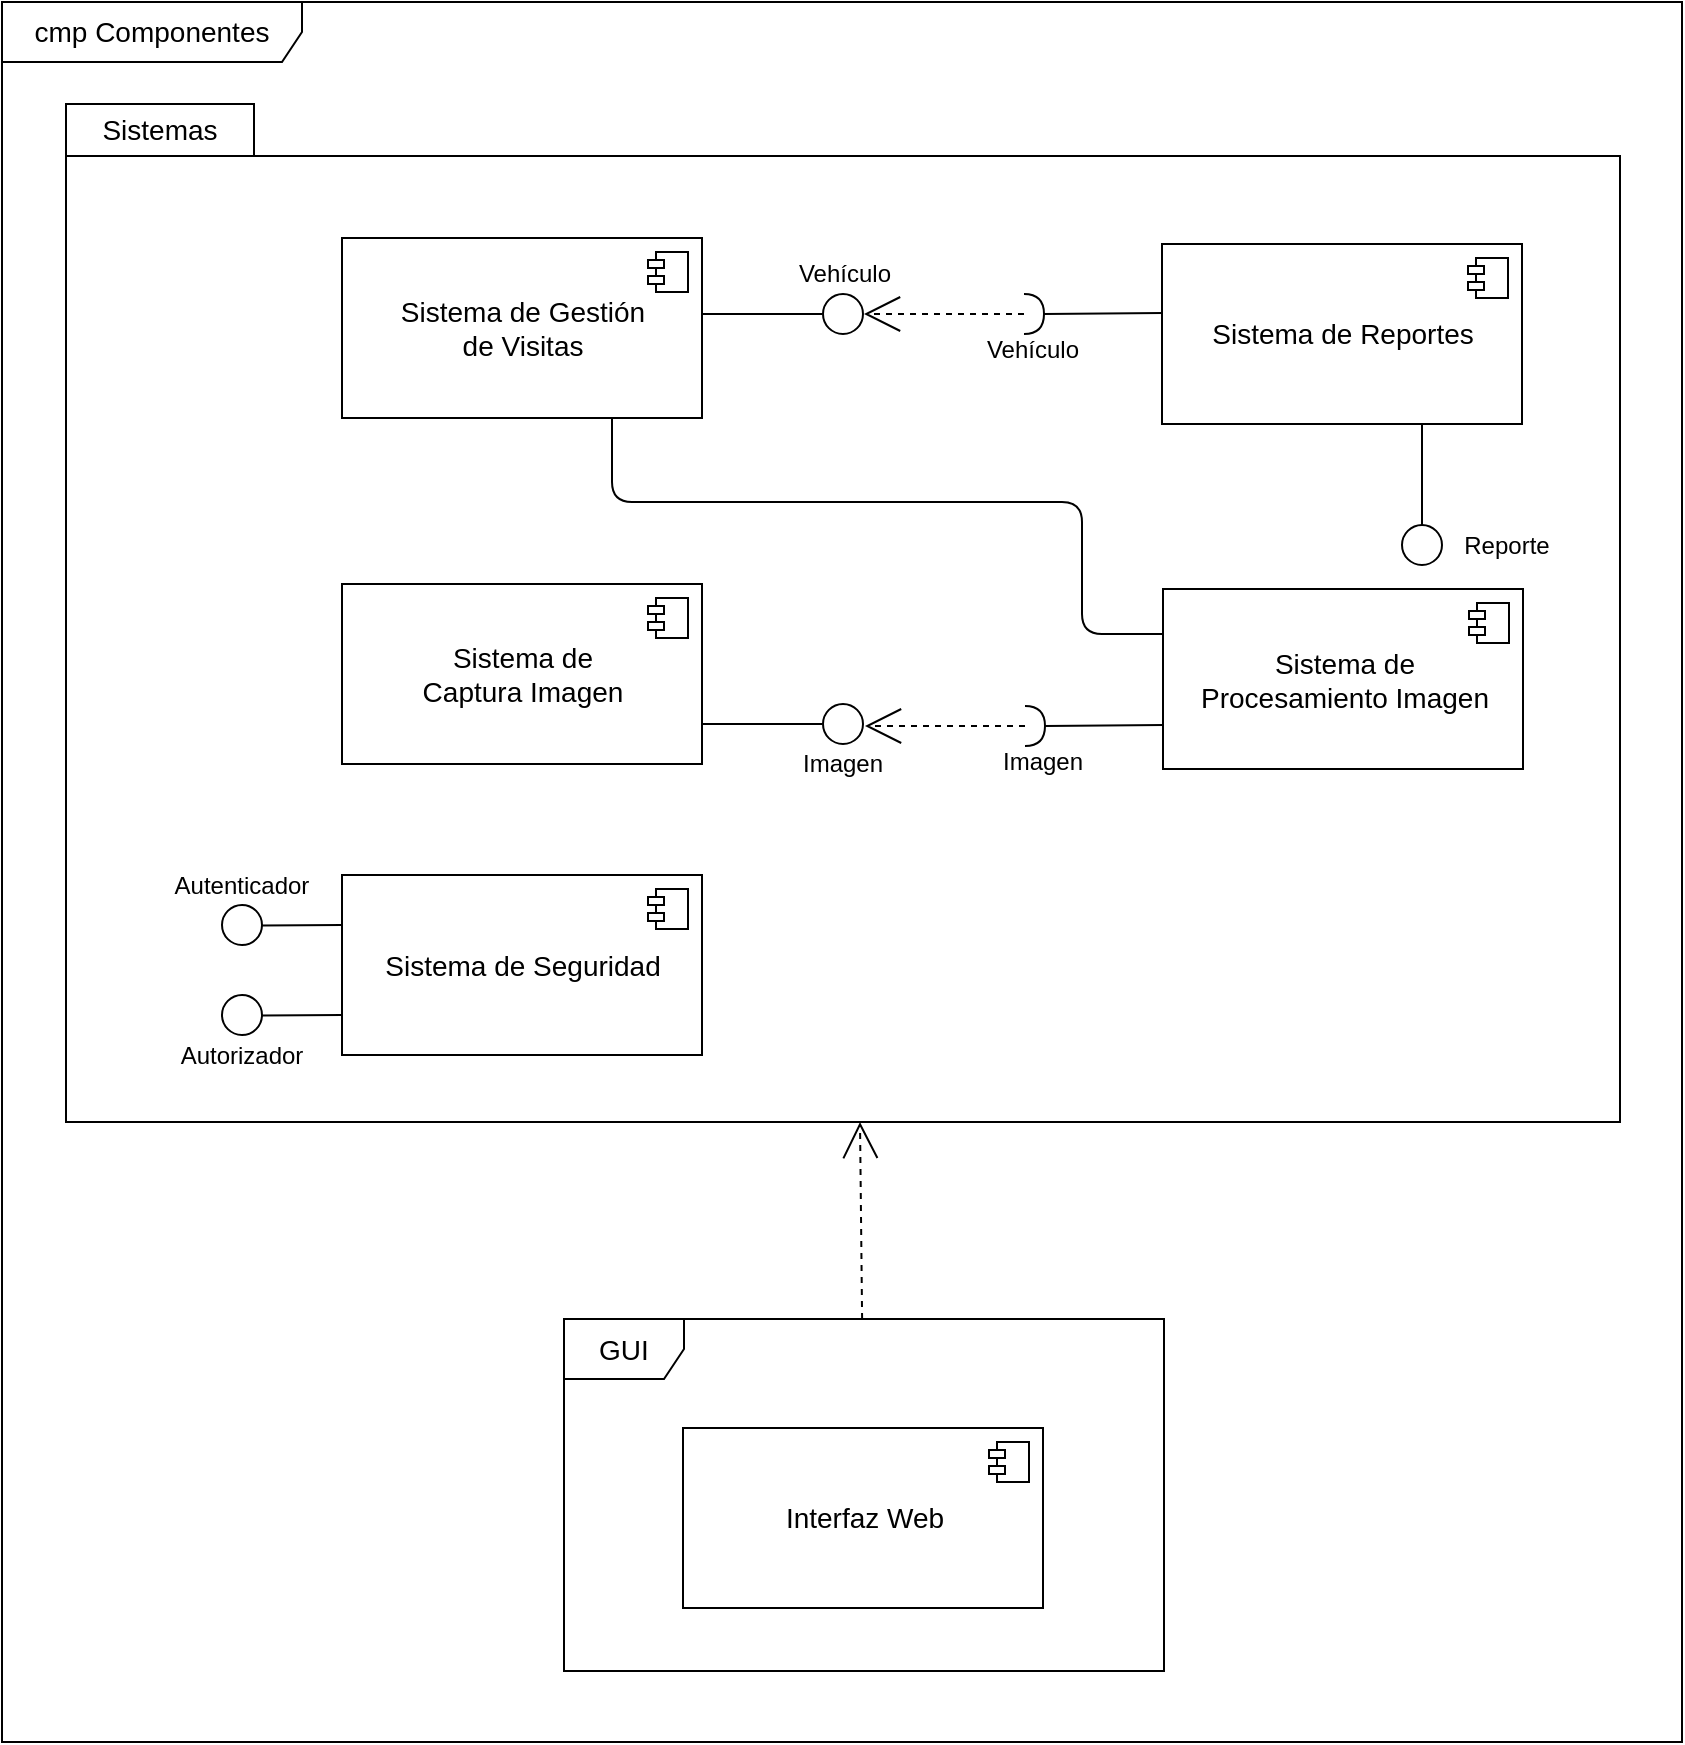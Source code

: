 <mxfile version="10.6.7" type="device"><diagram name="Page-1" id="5f0bae14-7c28-e335-631c-24af17079c00"><mxGraphModel dx="1400" dy="672" grid="1" gridSize="10" guides="1" tooltips="1" connect="1" arrows="1" fold="1" page="1" pageScale="1" pageWidth="1100" pageHeight="850" background="#ffffff" math="0" shadow="0"><root><mxCell id="0"/><mxCell id="1" parent="0"/><mxCell id="LnMjHEBjEQ8KDQxfxa-6-26" value="&lt;font style=&quot;font-size: 14px&quot;&gt;cmp Componentes&lt;/font&gt;" style="shape=umlFrame;whiteSpace=wrap;html=1;width=150;height=30;" parent="1" vertex="1"><mxGeometry x="90" y="130" width="840" height="870" as="geometry"/></mxCell><mxCell id="LnMjHEBjEQ8KDQxfxa-6-64" value="" style="shape=folder;fontStyle=1;spacingTop=10;tabWidth=94;tabHeight=26;tabPosition=left;html=1;" parent="1" vertex="1"><mxGeometry x="122" y="181" width="777" height="509" as="geometry"/></mxCell><mxCell id="8Zv1CBoqzu5yNa0CVfL8-7" value="&lt;font style=&quot;font-size: 14px&quot;&gt;Interfaz Web&lt;/font&gt;&lt;br&gt;" style="html=1;" parent="1" vertex="1"><mxGeometry x="430.5" y="843" width="180" height="90" as="geometry"/></mxCell><mxCell id="8Zv1CBoqzu5yNa0CVfL8-8" value="" style="shape=component;jettyWidth=8;jettyHeight=4;" parent="8Zv1CBoqzu5yNa0CVfL8-7" vertex="1"><mxGeometry x="1" width="20" height="20" relative="1" as="geometry"><mxPoint x="-27" y="7" as="offset"/></mxGeometry></mxCell><mxCell id="8Zv1CBoqzu5yNa0CVfL8-10" value="&lt;font style=&quot;font-size: 14px&quot;&gt;&lt;font&gt;Sistema de Gestión&lt;br&gt;&lt;/font&gt;de Visitas&lt;/font&gt;&lt;br&gt;" style="html=1;" parent="1" vertex="1"><mxGeometry x="260" y="248" width="180" height="90" as="geometry"/></mxCell><mxCell id="8Zv1CBoqzu5yNa0CVfL8-11" value="" style="shape=component;jettyWidth=8;jettyHeight=4;" parent="8Zv1CBoqzu5yNa0CVfL8-10" vertex="1"><mxGeometry x="1" width="20" height="20" relative="1" as="geometry"><mxPoint x="-27" y="7" as="offset"/></mxGeometry></mxCell><mxCell id="8Zv1CBoqzu5yNa0CVfL8-12" value="&lt;font style=&quot;font-size: 14px&quot;&gt;&lt;font&gt;Sistema de Reportes&lt;/font&gt;&lt;/font&gt;&lt;br&gt;" style="html=1;" parent="1" vertex="1"><mxGeometry x="670" y="251" width="180" height="90" as="geometry"/></mxCell><mxCell id="8Zv1CBoqzu5yNa0CVfL8-13" value="" style="shape=component;jettyWidth=8;jettyHeight=4;" parent="8Zv1CBoqzu5yNa0CVfL8-12" vertex="1"><mxGeometry x="1" width="20" height="20" relative="1" as="geometry"><mxPoint x="-27" y="7" as="offset"/></mxGeometry></mxCell><mxCell id="8Zv1CBoqzu5yNa0CVfL8-14" value="&lt;span style=&quot;font-size: 14px&quot;&gt;Sistema de&lt;br&gt;Procesamiento Imagen&lt;/span&gt;&lt;br&gt;" style="html=1;" parent="1" vertex="1"><mxGeometry x="670.5" y="423.5" width="180" height="90" as="geometry"/></mxCell><mxCell id="8Zv1CBoqzu5yNa0CVfL8-15" value="" style="shape=component;jettyWidth=8;jettyHeight=4;" parent="8Zv1CBoqzu5yNa0CVfL8-14" vertex="1"><mxGeometry x="1" width="20" height="20" relative="1" as="geometry"><mxPoint x="-27" y="7" as="offset"/></mxGeometry></mxCell><mxCell id="8Zv1CBoqzu5yNa0CVfL8-17" value="&lt;font style=&quot;font-size: 14px&quot;&gt;&lt;font&gt;Sistema de Seguridad&lt;/font&gt;&lt;/font&gt;&lt;br&gt;" style="html=1;" parent="1" vertex="1"><mxGeometry x="260" y="566.5" width="180" height="90" as="geometry"/></mxCell><mxCell id="8Zv1CBoqzu5yNa0CVfL8-18" value="" style="shape=component;jettyWidth=8;jettyHeight=4;" parent="8Zv1CBoqzu5yNa0CVfL8-17" vertex="1"><mxGeometry x="1" width="20" height="20" relative="1" as="geometry"><mxPoint x="-27" y="7" as="offset"/></mxGeometry></mxCell><mxCell id="8Zv1CBoqzu5yNa0CVfL8-29" value="" style="group" parent="1" vertex="1" connectable="0"><mxGeometry x="200" y="581.5" width="60" height="20" as="geometry"/></mxCell><mxCell id="8Zv1CBoqzu5yNa0CVfL8-20" value="" style="ellipse;whiteSpace=wrap;html=1;rounded=0;shadow=0;comic=0;labelBackgroundColor=none;strokeColor=#000000;strokeWidth=1;fillColor=#ffffff;fontFamily=Verdana;fontSize=12;fontColor=#000000;align=center;" parent="8Zv1CBoqzu5yNa0CVfL8-29" vertex="1"><mxGeometry width="20" height="20" as="geometry"/></mxCell><mxCell id="8Zv1CBoqzu5yNa0CVfL8-27" value="" style="endArrow=none;html=1;strokeWidth=1;exitX=1;exitY=0.5;exitDx=0;exitDy=0;" parent="8Zv1CBoqzu5yNa0CVfL8-29" edge="1"><mxGeometry width="50" height="50" relative="1" as="geometry"><mxPoint x="19.966" y="10.31" as="sourcePoint"/><mxPoint x="60" y="10" as="targetPoint"/></mxGeometry></mxCell><mxCell id="8Zv1CBoqzu5yNa0CVfL8-30" value="" style="group" parent="1" vertex="1" connectable="0"><mxGeometry x="200" y="626.5" width="60" height="20" as="geometry"/></mxCell><mxCell id="8Zv1CBoqzu5yNa0CVfL8-31" value="" style="ellipse;whiteSpace=wrap;html=1;rounded=0;shadow=0;comic=0;labelBackgroundColor=none;strokeColor=#000000;strokeWidth=1;fillColor=#ffffff;fontFamily=Verdana;fontSize=12;fontColor=#000000;align=center;" parent="8Zv1CBoqzu5yNa0CVfL8-30" vertex="1"><mxGeometry width="20" height="20" as="geometry"/></mxCell><mxCell id="8Zv1CBoqzu5yNa0CVfL8-32" value="" style="endArrow=none;html=1;strokeWidth=1;exitX=1;exitY=0.5;exitDx=0;exitDy=0;" parent="8Zv1CBoqzu5yNa0CVfL8-30" edge="1"><mxGeometry width="50" height="50" relative="1" as="geometry"><mxPoint x="19.966" y="10.31" as="sourcePoint"/><mxPoint x="60" y="10" as="targetPoint"/></mxGeometry></mxCell><mxCell id="8Zv1CBoqzu5yNa0CVfL8-34" value="Autenticador" style="text;html=1;strokeColor=none;fillColor=none;align=center;verticalAlign=middle;whiteSpace=wrap;rounded=0;" parent="1" vertex="1"><mxGeometry x="175" y="561.5" width="70" height="20" as="geometry"/></mxCell><mxCell id="8Zv1CBoqzu5yNa0CVfL8-35" value="Autorizador" style="text;html=1;strokeColor=none;fillColor=none;align=center;verticalAlign=middle;whiteSpace=wrap;rounded=0;" parent="1" vertex="1"><mxGeometry x="175" y="646.5" width="70" height="20" as="geometry"/></mxCell><mxCell id="8Zv1CBoqzu5yNa0CVfL8-46" style="edgeStyle=none;rounded=0;html=1;dashed=1;labelBackgroundColor=none;startArrow=none;startFill=0;startSize=8;endArrow=open;endFill=0;endSize=16;fontFamily=Verdana;fontSize=12;" parent="1" source="LnMjHEBjEQ8KDQxfxa-6-66" edge="1"><mxGeometry relative="1" as="geometry"><mxPoint x="518.571" y="870.857" as="sourcePoint"/><mxPoint x="519" y="690" as="targetPoint"/></mxGeometry></mxCell><mxCell id="8Zv1CBoqzu5yNa0CVfL8-47" value="" style="group" parent="1" vertex="1" connectable="0"><mxGeometry x="369" y="374" width="20" height="55" as="geometry"/></mxCell><mxCell id="8Zv1CBoqzu5yNa0CVfL8-48" value="" style="ellipse;whiteSpace=wrap;html=1;rounded=0;shadow=0;comic=0;labelBackgroundColor=none;strokeColor=#000000;strokeWidth=1;fillColor=#ffffff;fontFamily=Verdana;fontSize=12;fontColor=#000000;align=center;direction=south;" parent="1" vertex="1"><mxGeometry x="500.5" y="276" width="20" height="20" as="geometry"/></mxCell><mxCell id="8Zv1CBoqzu5yNa0CVfL8-49" style="edgeStyle=elbowEdgeStyle;rounded=0;html=1;labelBackgroundColor=none;startArrow=none;startFill=0;startSize=8;endArrow=none;endFill=0;endSize=16;fontFamily=Verdana;fontSize=12;exitX=0.5;exitY=0;exitDx=0;exitDy=0;" parent="1" edge="1"><mxGeometry relative="1" as="geometry"><mxPoint x="500" y="286" as="targetPoint"/><Array as="points"><mxPoint x="469.5" y="281"/></Array><mxPoint x="440" y="286" as="sourcePoint"/></mxGeometry></mxCell><mxCell id="8Zv1CBoqzu5yNa0CVfL8-50" value="Vehículo&lt;br&gt;" style="text;html=1;strokeColor=none;fillColor=none;align=center;verticalAlign=middle;whiteSpace=wrap;rounded=0;" parent="1" vertex="1"><mxGeometry x="459" y="256" width="105" height="20" as="geometry"/></mxCell><mxCell id="8Zv1CBoqzu5yNa0CVfL8-52" value="" style="group" parent="1" vertex="1" connectable="0"><mxGeometry x="369" y="374" width="20" height="55" as="geometry"/></mxCell><mxCell id="LnMjHEBjEQ8KDQxfxa-6-11" value="" style="group" parent="1" vertex="1" connectable="0"><mxGeometry x="506.5" y="343" width="10" height="20" as="geometry"/></mxCell><mxCell id="LnMjHEBjEQ8KDQxfxa-6-12" value="" style="group" parent="LnMjHEBjEQ8KDQxfxa-6-11" vertex="1" connectable="0"><mxGeometry width="10" height="20" as="geometry"/></mxCell><mxCell id="LnMjHEBjEQ8KDQxfxa-6-19" value="" style="shape=requiredInterface;html=1;verticalLabelPosition=bottom;" parent="1" vertex="1"><mxGeometry x="601" y="276" width="10" height="20" as="geometry"/></mxCell><mxCell id="LnMjHEBjEQ8KDQxfxa-6-21" style="edgeStyle=none;rounded=0;html=1;dashed=1;labelBackgroundColor=none;startArrow=none;startFill=0;startSize=8;endArrow=open;endFill=0;endSize=16;fontFamily=Verdana;fontSize=12;exitX=0;exitY=0.5;exitDx=0;exitDy=0;exitPerimeter=0;" parent="1" source="LnMjHEBjEQ8KDQxfxa-6-19" edge="1"><mxGeometry relative="1" as="geometry"><mxPoint x="570.111" y="312.111" as="sourcePoint"/><mxPoint x="521" y="286" as="targetPoint"/></mxGeometry></mxCell><mxCell id="LnMjHEBjEQ8KDQxfxa-6-22" value="Vehículo&lt;br&gt;" style="text;html=1;strokeColor=none;fillColor=none;align=center;verticalAlign=middle;whiteSpace=wrap;rounded=0;" parent="1" vertex="1"><mxGeometry x="552.5" y="294" width="105" height="20" as="geometry"/></mxCell><mxCell id="LnMjHEBjEQ8KDQxfxa-6-23" style="edgeStyle=elbowEdgeStyle;rounded=0;html=1;labelBackgroundColor=none;startArrow=none;startFill=0;startSize=8;endArrow=none;endFill=0;endSize=16;fontFamily=Verdana;fontSize=12;jumpSize=6;" parent="1" edge="1"><mxGeometry relative="1" as="geometry"><mxPoint x="800" y="361" as="targetPoint"/><Array as="points"><mxPoint x="800" y="341"/></Array><mxPoint x="800" y="393.5" as="sourcePoint"/></mxGeometry></mxCell><mxCell id="LnMjHEBjEQ8KDQxfxa-6-24" value="" style="ellipse;whiteSpace=wrap;html=1;rounded=0;shadow=0;comic=0;labelBackgroundColor=none;strokeColor=#000000;strokeWidth=1;fillColor=#ffffff;fontFamily=Verdana;fontSize=12;fontColor=#000000;align=center;direction=south;" parent="1" vertex="1"><mxGeometry x="790" y="391.5" width="20" height="20" as="geometry"/></mxCell><mxCell id="LnMjHEBjEQ8KDQxfxa-6-25" value="Reporte&lt;br&gt;" style="text;html=1;strokeColor=none;fillColor=none;align=center;verticalAlign=middle;whiteSpace=wrap;rounded=0;" parent="1" vertex="1"><mxGeometry x="790" y="391.5" width="105" height="20" as="geometry"/></mxCell><mxCell id="LnMjHEBjEQ8KDQxfxa-6-65" value="&lt;font style=&quot;font-size: 14px&quot;&gt;Sistemas&lt;/font&gt;" style="text;html=1;strokeColor=none;fillColor=none;align=center;verticalAlign=middle;whiteSpace=wrap;rounded=0;" parent="1" vertex="1"><mxGeometry x="139" y="184" width="60" height="20" as="geometry"/></mxCell><mxCell id="LnMjHEBjEQ8KDQxfxa-6-66" value="&lt;font style=&quot;font-size: 14px&quot;&gt;GUI&lt;/font&gt;" style="shape=umlFrame;whiteSpace=wrap;html=1;" parent="1" vertex="1"><mxGeometry x="371" y="788.5" width="300" height="176" as="geometry"/></mxCell><mxCell id="LnMjHEBjEQ8KDQxfxa-6-67" value="" style="endArrow=none;html=1;exitX=1;exitY=0.5;exitDx=0;exitDy=0;exitPerimeter=0;entryX=-0.003;entryY=0.383;entryDx=0;entryDy=0;entryPerimeter=0;" parent="1" source="LnMjHEBjEQ8KDQxfxa-6-19" edge="1"><mxGeometry width="50" height="50" relative="1" as="geometry"><mxPoint x="611" y="329" as="sourcePoint"/><mxPoint x="670.419" y="285.442" as="targetPoint"/></mxGeometry></mxCell><mxCell id="gOezic6RSx05E4LZc8D8-1" value="&lt;span style=&quot;font-size: 14px&quot;&gt;Sistema de&lt;br&gt;Captura Imagen&lt;/span&gt;&lt;br&gt;" style="html=1;" parent="1" vertex="1"><mxGeometry x="260" y="421" width="180" height="90" as="geometry"/></mxCell><mxCell id="gOezic6RSx05E4LZc8D8-2" value="" style="shape=component;jettyWidth=8;jettyHeight=4;" parent="gOezic6RSx05E4LZc8D8-1" vertex="1"><mxGeometry x="1" width="20" height="20" relative="1" as="geometry"><mxPoint x="-27" y="7" as="offset"/></mxGeometry></mxCell><mxCell id="gOezic6RSx05E4LZc8D8-5" style="edgeStyle=elbowEdgeStyle;rounded=0;html=1;labelBackgroundColor=none;startArrow=none;startFill=0;startSize=8;endArrow=none;endFill=0;endSize=16;fontFamily=Verdana;fontSize=12;exitX=0.5;exitY=0;exitDx=0;exitDy=0;" parent="1" edge="1"><mxGeometry relative="1" as="geometry"><mxPoint x="500" y="491" as="targetPoint"/><Array as="points"><mxPoint x="469.5" y="486"/></Array><mxPoint x="440" y="491" as="sourcePoint"/></mxGeometry></mxCell><mxCell id="gOezic6RSx05E4LZc8D8-10" value="" style="ellipse;whiteSpace=wrap;html=1;rounded=0;shadow=0;comic=0;labelBackgroundColor=none;strokeColor=#000000;strokeWidth=1;fillColor=#ffffff;fontFamily=Verdana;fontSize=12;fontColor=#000000;align=center;direction=south;" parent="1" vertex="1"><mxGeometry x="500.5" y="481" width="20" height="20" as="geometry"/></mxCell><mxCell id="gOezic6RSx05E4LZc8D8-11" value="Imagen&lt;br&gt;" style="text;html=1;strokeColor=none;fillColor=none;align=center;verticalAlign=middle;whiteSpace=wrap;rounded=0;" parent="1" vertex="1"><mxGeometry x="458" y="501" width="105" height="20" as="geometry"/></mxCell><mxCell id="gOezic6RSx05E4LZc8D8-13" value="" style="shape=requiredInterface;html=1;verticalLabelPosition=bottom;" parent="1" vertex="1"><mxGeometry x="601.5" y="482" width="10" height="20" as="geometry"/></mxCell><mxCell id="gOezic6RSx05E4LZc8D8-14" style="edgeStyle=none;rounded=0;html=1;dashed=1;labelBackgroundColor=none;startArrow=none;startFill=0;startSize=8;endArrow=open;endFill=0;endSize=16;fontFamily=Verdana;fontSize=12;exitX=0;exitY=0.5;exitDx=0;exitDy=0;exitPerimeter=0;" parent="1" source="gOezic6RSx05E4LZc8D8-13" edge="1"><mxGeometry relative="1" as="geometry"><mxPoint x="570.611" y="518.111" as="sourcePoint"/><mxPoint x="521.5" y="492" as="targetPoint"/></mxGeometry></mxCell><mxCell id="gOezic6RSx05E4LZc8D8-15" value="Imagen&lt;br&gt;" style="text;html=1;strokeColor=none;fillColor=none;align=center;verticalAlign=middle;whiteSpace=wrap;rounded=0;" parent="1" vertex="1"><mxGeometry x="558" y="500" width="105" height="20" as="geometry"/></mxCell><mxCell id="gOezic6RSx05E4LZc8D8-16" value="" style="endArrow=none;html=1;exitX=1;exitY=0.5;exitDx=0;exitDy=0;exitPerimeter=0;entryX=-0.003;entryY=0.383;entryDx=0;entryDy=0;entryPerimeter=0;" parent="1" source="gOezic6RSx05E4LZc8D8-13" edge="1"><mxGeometry width="50" height="50" relative="1" as="geometry"><mxPoint x="611.5" y="535" as="sourcePoint"/><mxPoint x="670.919" y="491.442" as="targetPoint"/></mxGeometry></mxCell><mxCell id="2Kjr6iqqMklMFNit4HXs-1" value="" style="endArrow=none;html=1;exitX=0;exitY=0.25;exitDx=0;exitDy=0;entryX=0.75;entryY=1;entryDx=0;entryDy=0;" edge="1" parent="1" source="8Zv1CBoqzu5yNa0CVfL8-14" target="8Zv1CBoqzu5yNa0CVfL8-10"><mxGeometry width="50" height="50" relative="1" as="geometry"><mxPoint x="340" y="390" as="sourcePoint"/><mxPoint x="390" y="340" as="targetPoint"/><Array as="points"><mxPoint x="630" y="446"/><mxPoint x="630" y="380"/><mxPoint x="395" y="380"/></Array></mxGeometry></mxCell></root></mxGraphModel></diagram></mxfile>